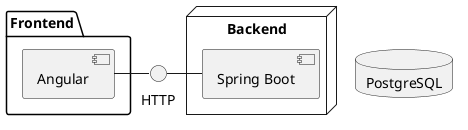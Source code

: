 @startuml

package "Frontend" {
  [Angular]
'  [Another Component]
}

[Angular] - HTTP


node "Backend" {
  [Spring Boot]
'  [Angular] --> FTP
}

HTTP - [Spring Boot]
'cloud {
'  [Example 1]
'}

database "PostgreSQL" {
'  folder "This is my folder" {
'    [Folder 3]
'  }
'  frame "Foo" {
'    [Frame 4]
'  }
}


'[Another Component] --> [Example 1]
'[Example 1] --> [Folder 3]
'[Folder 3] --> [Frame 4]

@enduml
